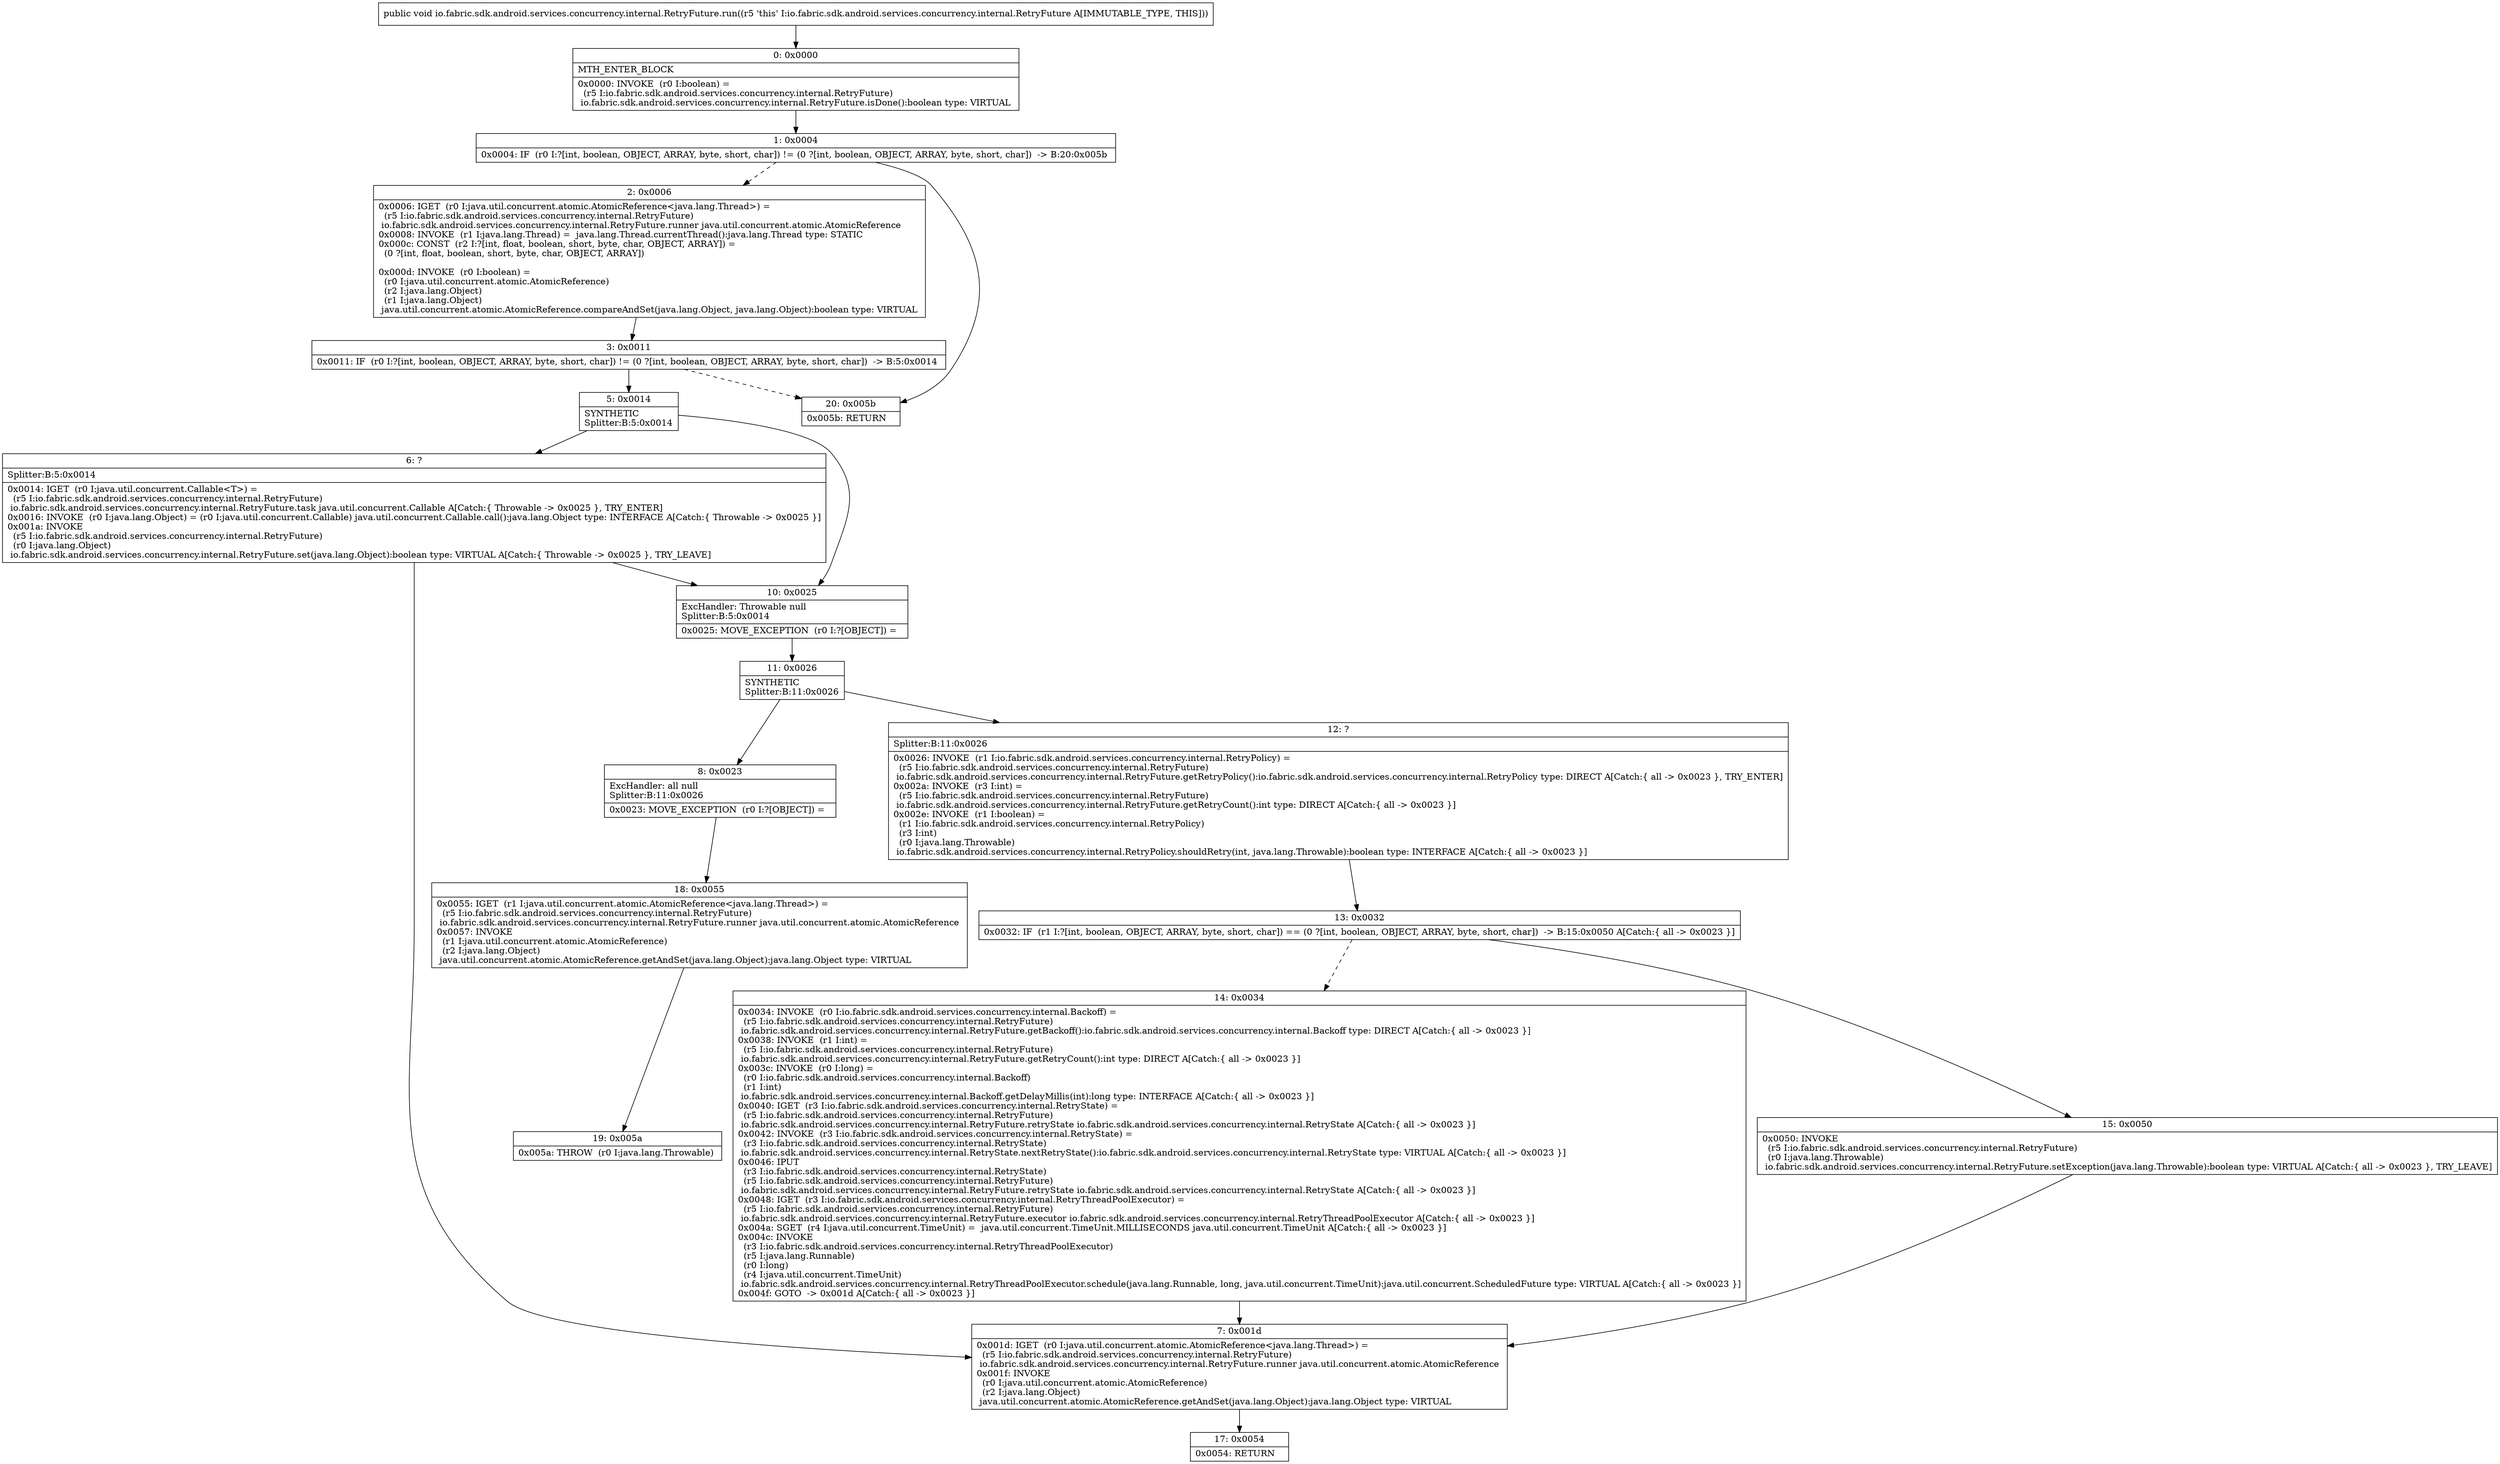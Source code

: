 digraph "CFG forio.fabric.sdk.android.services.concurrency.internal.RetryFuture.run()V" {
Node_0 [shape=record,label="{0\:\ 0x0000|MTH_ENTER_BLOCK\l|0x0000: INVOKE  (r0 I:boolean) = \l  (r5 I:io.fabric.sdk.android.services.concurrency.internal.RetryFuture)\l io.fabric.sdk.android.services.concurrency.internal.RetryFuture.isDone():boolean type: VIRTUAL \l}"];
Node_1 [shape=record,label="{1\:\ 0x0004|0x0004: IF  (r0 I:?[int, boolean, OBJECT, ARRAY, byte, short, char]) != (0 ?[int, boolean, OBJECT, ARRAY, byte, short, char])  \-\> B:20:0x005b \l}"];
Node_2 [shape=record,label="{2\:\ 0x0006|0x0006: IGET  (r0 I:java.util.concurrent.atomic.AtomicReference\<java.lang.Thread\>) = \l  (r5 I:io.fabric.sdk.android.services.concurrency.internal.RetryFuture)\l io.fabric.sdk.android.services.concurrency.internal.RetryFuture.runner java.util.concurrent.atomic.AtomicReference \l0x0008: INVOKE  (r1 I:java.lang.Thread) =  java.lang.Thread.currentThread():java.lang.Thread type: STATIC \l0x000c: CONST  (r2 I:?[int, float, boolean, short, byte, char, OBJECT, ARRAY]) = \l  (0 ?[int, float, boolean, short, byte, char, OBJECT, ARRAY])\l \l0x000d: INVOKE  (r0 I:boolean) = \l  (r0 I:java.util.concurrent.atomic.AtomicReference)\l  (r2 I:java.lang.Object)\l  (r1 I:java.lang.Object)\l java.util.concurrent.atomic.AtomicReference.compareAndSet(java.lang.Object, java.lang.Object):boolean type: VIRTUAL \l}"];
Node_3 [shape=record,label="{3\:\ 0x0011|0x0011: IF  (r0 I:?[int, boolean, OBJECT, ARRAY, byte, short, char]) != (0 ?[int, boolean, OBJECT, ARRAY, byte, short, char])  \-\> B:5:0x0014 \l}"];
Node_5 [shape=record,label="{5\:\ 0x0014|SYNTHETIC\lSplitter:B:5:0x0014\l}"];
Node_6 [shape=record,label="{6\:\ ?|Splitter:B:5:0x0014\l|0x0014: IGET  (r0 I:java.util.concurrent.Callable\<T\>) = \l  (r5 I:io.fabric.sdk.android.services.concurrency.internal.RetryFuture)\l io.fabric.sdk.android.services.concurrency.internal.RetryFuture.task java.util.concurrent.Callable A[Catch:\{ Throwable \-\> 0x0025 \}, TRY_ENTER]\l0x0016: INVOKE  (r0 I:java.lang.Object) = (r0 I:java.util.concurrent.Callable) java.util.concurrent.Callable.call():java.lang.Object type: INTERFACE A[Catch:\{ Throwable \-\> 0x0025 \}]\l0x001a: INVOKE  \l  (r5 I:io.fabric.sdk.android.services.concurrency.internal.RetryFuture)\l  (r0 I:java.lang.Object)\l io.fabric.sdk.android.services.concurrency.internal.RetryFuture.set(java.lang.Object):boolean type: VIRTUAL A[Catch:\{ Throwable \-\> 0x0025 \}, TRY_LEAVE]\l}"];
Node_7 [shape=record,label="{7\:\ 0x001d|0x001d: IGET  (r0 I:java.util.concurrent.atomic.AtomicReference\<java.lang.Thread\>) = \l  (r5 I:io.fabric.sdk.android.services.concurrency.internal.RetryFuture)\l io.fabric.sdk.android.services.concurrency.internal.RetryFuture.runner java.util.concurrent.atomic.AtomicReference \l0x001f: INVOKE  \l  (r0 I:java.util.concurrent.atomic.AtomicReference)\l  (r2 I:java.lang.Object)\l java.util.concurrent.atomic.AtomicReference.getAndSet(java.lang.Object):java.lang.Object type: VIRTUAL \l}"];
Node_8 [shape=record,label="{8\:\ 0x0023|ExcHandler: all null\lSplitter:B:11:0x0026\l|0x0023: MOVE_EXCEPTION  (r0 I:?[OBJECT]) =  \l}"];
Node_10 [shape=record,label="{10\:\ 0x0025|ExcHandler: Throwable null\lSplitter:B:5:0x0014\l|0x0025: MOVE_EXCEPTION  (r0 I:?[OBJECT]) =  \l}"];
Node_11 [shape=record,label="{11\:\ 0x0026|SYNTHETIC\lSplitter:B:11:0x0026\l}"];
Node_12 [shape=record,label="{12\:\ ?|Splitter:B:11:0x0026\l|0x0026: INVOKE  (r1 I:io.fabric.sdk.android.services.concurrency.internal.RetryPolicy) = \l  (r5 I:io.fabric.sdk.android.services.concurrency.internal.RetryFuture)\l io.fabric.sdk.android.services.concurrency.internal.RetryFuture.getRetryPolicy():io.fabric.sdk.android.services.concurrency.internal.RetryPolicy type: DIRECT A[Catch:\{ all \-\> 0x0023 \}, TRY_ENTER]\l0x002a: INVOKE  (r3 I:int) = \l  (r5 I:io.fabric.sdk.android.services.concurrency.internal.RetryFuture)\l io.fabric.sdk.android.services.concurrency.internal.RetryFuture.getRetryCount():int type: DIRECT A[Catch:\{ all \-\> 0x0023 \}]\l0x002e: INVOKE  (r1 I:boolean) = \l  (r1 I:io.fabric.sdk.android.services.concurrency.internal.RetryPolicy)\l  (r3 I:int)\l  (r0 I:java.lang.Throwable)\l io.fabric.sdk.android.services.concurrency.internal.RetryPolicy.shouldRetry(int, java.lang.Throwable):boolean type: INTERFACE A[Catch:\{ all \-\> 0x0023 \}]\l}"];
Node_13 [shape=record,label="{13\:\ 0x0032|0x0032: IF  (r1 I:?[int, boolean, OBJECT, ARRAY, byte, short, char]) == (0 ?[int, boolean, OBJECT, ARRAY, byte, short, char])  \-\> B:15:0x0050 A[Catch:\{ all \-\> 0x0023 \}]\l}"];
Node_14 [shape=record,label="{14\:\ 0x0034|0x0034: INVOKE  (r0 I:io.fabric.sdk.android.services.concurrency.internal.Backoff) = \l  (r5 I:io.fabric.sdk.android.services.concurrency.internal.RetryFuture)\l io.fabric.sdk.android.services.concurrency.internal.RetryFuture.getBackoff():io.fabric.sdk.android.services.concurrency.internal.Backoff type: DIRECT A[Catch:\{ all \-\> 0x0023 \}]\l0x0038: INVOKE  (r1 I:int) = \l  (r5 I:io.fabric.sdk.android.services.concurrency.internal.RetryFuture)\l io.fabric.sdk.android.services.concurrency.internal.RetryFuture.getRetryCount():int type: DIRECT A[Catch:\{ all \-\> 0x0023 \}]\l0x003c: INVOKE  (r0 I:long) = \l  (r0 I:io.fabric.sdk.android.services.concurrency.internal.Backoff)\l  (r1 I:int)\l io.fabric.sdk.android.services.concurrency.internal.Backoff.getDelayMillis(int):long type: INTERFACE A[Catch:\{ all \-\> 0x0023 \}]\l0x0040: IGET  (r3 I:io.fabric.sdk.android.services.concurrency.internal.RetryState) = \l  (r5 I:io.fabric.sdk.android.services.concurrency.internal.RetryFuture)\l io.fabric.sdk.android.services.concurrency.internal.RetryFuture.retryState io.fabric.sdk.android.services.concurrency.internal.RetryState A[Catch:\{ all \-\> 0x0023 \}]\l0x0042: INVOKE  (r3 I:io.fabric.sdk.android.services.concurrency.internal.RetryState) = \l  (r3 I:io.fabric.sdk.android.services.concurrency.internal.RetryState)\l io.fabric.sdk.android.services.concurrency.internal.RetryState.nextRetryState():io.fabric.sdk.android.services.concurrency.internal.RetryState type: VIRTUAL A[Catch:\{ all \-\> 0x0023 \}]\l0x0046: IPUT  \l  (r3 I:io.fabric.sdk.android.services.concurrency.internal.RetryState)\l  (r5 I:io.fabric.sdk.android.services.concurrency.internal.RetryFuture)\l io.fabric.sdk.android.services.concurrency.internal.RetryFuture.retryState io.fabric.sdk.android.services.concurrency.internal.RetryState A[Catch:\{ all \-\> 0x0023 \}]\l0x0048: IGET  (r3 I:io.fabric.sdk.android.services.concurrency.internal.RetryThreadPoolExecutor) = \l  (r5 I:io.fabric.sdk.android.services.concurrency.internal.RetryFuture)\l io.fabric.sdk.android.services.concurrency.internal.RetryFuture.executor io.fabric.sdk.android.services.concurrency.internal.RetryThreadPoolExecutor A[Catch:\{ all \-\> 0x0023 \}]\l0x004a: SGET  (r4 I:java.util.concurrent.TimeUnit) =  java.util.concurrent.TimeUnit.MILLISECONDS java.util.concurrent.TimeUnit A[Catch:\{ all \-\> 0x0023 \}]\l0x004c: INVOKE  \l  (r3 I:io.fabric.sdk.android.services.concurrency.internal.RetryThreadPoolExecutor)\l  (r5 I:java.lang.Runnable)\l  (r0 I:long)\l  (r4 I:java.util.concurrent.TimeUnit)\l io.fabric.sdk.android.services.concurrency.internal.RetryThreadPoolExecutor.schedule(java.lang.Runnable, long, java.util.concurrent.TimeUnit):java.util.concurrent.ScheduledFuture type: VIRTUAL A[Catch:\{ all \-\> 0x0023 \}]\l0x004f: GOTO  \-\> 0x001d A[Catch:\{ all \-\> 0x0023 \}]\l}"];
Node_15 [shape=record,label="{15\:\ 0x0050|0x0050: INVOKE  \l  (r5 I:io.fabric.sdk.android.services.concurrency.internal.RetryFuture)\l  (r0 I:java.lang.Throwable)\l io.fabric.sdk.android.services.concurrency.internal.RetryFuture.setException(java.lang.Throwable):boolean type: VIRTUAL A[Catch:\{ all \-\> 0x0023 \}, TRY_LEAVE]\l}"];
Node_17 [shape=record,label="{17\:\ 0x0054|0x0054: RETURN   \l}"];
Node_18 [shape=record,label="{18\:\ 0x0055|0x0055: IGET  (r1 I:java.util.concurrent.atomic.AtomicReference\<java.lang.Thread\>) = \l  (r5 I:io.fabric.sdk.android.services.concurrency.internal.RetryFuture)\l io.fabric.sdk.android.services.concurrency.internal.RetryFuture.runner java.util.concurrent.atomic.AtomicReference \l0x0057: INVOKE  \l  (r1 I:java.util.concurrent.atomic.AtomicReference)\l  (r2 I:java.lang.Object)\l java.util.concurrent.atomic.AtomicReference.getAndSet(java.lang.Object):java.lang.Object type: VIRTUAL \l}"];
Node_19 [shape=record,label="{19\:\ 0x005a|0x005a: THROW  (r0 I:java.lang.Throwable) \l}"];
Node_20 [shape=record,label="{20\:\ 0x005b|0x005b: RETURN   \l}"];
MethodNode[shape=record,label="{public void io.fabric.sdk.android.services.concurrency.internal.RetryFuture.run((r5 'this' I:io.fabric.sdk.android.services.concurrency.internal.RetryFuture A[IMMUTABLE_TYPE, THIS])) }"];
MethodNode -> Node_0;
Node_0 -> Node_1;
Node_1 -> Node_2[style=dashed];
Node_1 -> Node_20;
Node_2 -> Node_3;
Node_3 -> Node_5;
Node_3 -> Node_20[style=dashed];
Node_5 -> Node_6;
Node_5 -> Node_10;
Node_6 -> Node_7;
Node_6 -> Node_10;
Node_7 -> Node_17;
Node_8 -> Node_18;
Node_10 -> Node_11;
Node_11 -> Node_12;
Node_11 -> Node_8;
Node_12 -> Node_13;
Node_13 -> Node_14[style=dashed];
Node_13 -> Node_15;
Node_14 -> Node_7;
Node_15 -> Node_7;
Node_18 -> Node_19;
}

